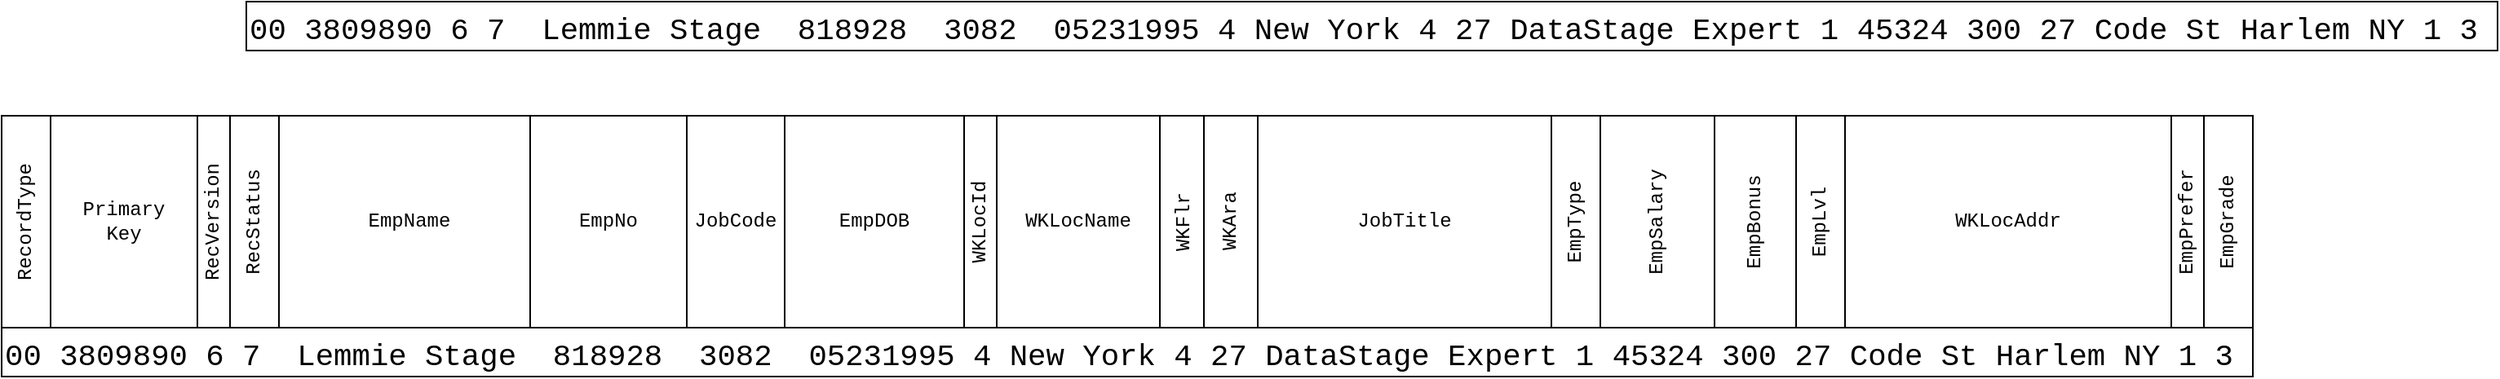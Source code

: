 <mxfile version="17.4.2" type="device" pages="4"><diagram id="-O4TeCqQ66_c-O0X9wbg" name="data-schemas-to-glossary"><mxGraphModel dx="1106" dy="680" grid="1" gridSize="10" guides="1" tooltips="1" connect="1" arrows="1" fold="1" page="1" pageScale="1" pageWidth="827" pageHeight="1169" math="0" shadow="0"><root><mxCell id="0"/><mxCell id="1" parent="0"/><mxCell id="DyEoMMCOZPOY6GOMLFlt-1" value="&lt;p style=&quot;line-height: normal ; margin-top: 0pt ; margin-bottom: 0pt ; margin-right: 0in ; text-align: left ; direction: ltr ; unicode-bidi: embed ; vertical-align: baseline&quot;&gt;&lt;span style=&quot;font-size: 14pt ; font-variant: normal ; text-transform: none ; font-weight: normal ; font-style: normal&quot;&gt;00 3809890 6 7&lt;span&gt;&amp;nbsp; &lt;/span&gt;&lt;/span&gt;&lt;span style=&quot;font-size: 14pt ; font-variant: normal ; text-transform: none ; font-weight: normal ; font-style: normal&quot;&gt;Lemmie&amp;nbsp;&lt;/span&gt;&lt;span style=&quot;font-size: 14pt ; font-variant: normal ; text-transform: none ; font-weight: normal ; font-style: normal&quot;&gt;Stage&lt;span&gt;&amp;nbsp; &lt;/span&gt;818928&lt;span&gt;&amp;nbsp; &lt;/span&gt;3082&lt;span&gt;&amp;nbsp; 05231995 &lt;/span&gt;4 New York 4 27 DataStage Expert 1 45324&lt;span&gt;&amp;nbsp;&lt;/span&gt;300 27 Code St Harlem NY 1 3&lt;/span&gt;&lt;/p&gt;" style="text;whiteSpace=wrap;html=1;fontFamily=Courier New;fillColor=default;strokeColor=default;" vertex="1" parent="1"><mxGeometry x="240" y="200" width="1380" height="30" as="geometry"/></mxCell><mxCell id="DyEoMMCOZPOY6GOMLFlt-3" value="&lt;p style=&quot;line-height: normal ; margin-top: 0pt ; margin-bottom: 0pt ; margin-right: 0in ; text-align: left ; direction: ltr ; unicode-bidi: embed ; vertical-align: baseline&quot;&gt;&lt;span style=&quot;font-size: 14pt ; font-variant: normal ; text-transform: none ; font-weight: normal ; font-style: normal&quot;&gt;00 3809890 6 7&lt;span&gt;&amp;nbsp; &lt;/span&gt;&lt;/span&gt;&lt;span style=&quot;font-size: 14pt ; font-variant: normal ; text-transform: none ; font-weight: normal ; font-style: normal&quot;&gt;Lemmie&amp;nbsp;&lt;/span&gt;&lt;span style=&quot;font-size: 14pt ; font-variant: normal ; text-transform: none ; font-weight: normal ; font-style: normal&quot;&gt;Stage&lt;span&gt;&amp;nbsp; &lt;/span&gt;818928&lt;span&gt;&amp;nbsp; &lt;/span&gt;3082&lt;span&gt;&amp;nbsp; 05231995 &lt;/span&gt;4 New York 4 27 DataStage Expert 1 45324&lt;span&gt;&amp;nbsp;&lt;/span&gt;300 27 Code St Harlem NY 1 3&lt;/span&gt;&lt;/p&gt;" style="text;whiteSpace=wrap;html=1;fontFamily=Courier New;fillColor=default;strokeColor=default;" vertex="1" parent="1"><mxGeometry x="90" y="400" width="1380" height="30" as="geometry"/></mxCell><mxCell id="DyEoMMCOZPOY6GOMLFlt-5" value="RecordType" style="rounded=0;whiteSpace=wrap;html=1;fontFamily=Courier New;fontColor=#000000;strokeColor=default;fillColor=default;direction=south;horizontal=0;" vertex="1" parent="1"><mxGeometry x="90" y="270" width="30" height="130" as="geometry"/></mxCell><mxCell id="DyEoMMCOZPOY6GOMLFlt-7" value="Primary&lt;br&gt;Key" style="rounded=0;whiteSpace=wrap;html=1;fontFamily=Courier New;fontColor=#000000;strokeColor=default;fillColor=default;" vertex="1" parent="1"><mxGeometry x="120" y="270" width="90" height="130" as="geometry"/></mxCell><mxCell id="DyEoMMCOZPOY6GOMLFlt-9" value="RecVersion" style="rounded=0;whiteSpace=wrap;html=1;fontFamily=Courier New;fontColor=#000000;strokeColor=default;fillColor=default;direction=south;horizontal=0;" vertex="1" parent="1"><mxGeometry x="210" y="270" width="20" height="130" as="geometry"/></mxCell><mxCell id="DyEoMMCOZPOY6GOMLFlt-10" value="RecStatus" style="rounded=0;whiteSpace=wrap;html=1;fontFamily=Courier New;fontColor=#000000;strokeColor=default;fillColor=default;direction=south;horizontal=0;" vertex="1" parent="1"><mxGeometry x="230" y="270" width="30" height="130" as="geometry"/></mxCell><mxCell id="DyEoMMCOZPOY6GOMLFlt-11" value="EmpName" style="rounded=0;whiteSpace=wrap;html=1;fontFamily=Courier New;fontColor=#000000;strokeColor=default;fillColor=default;" vertex="1" parent="1"><mxGeometry x="260" y="270" width="160" height="130" as="geometry"/></mxCell><mxCell id="DyEoMMCOZPOY6GOMLFlt-12" value="EmpNo" style="rounded=0;whiteSpace=wrap;html=1;fontFamily=Courier New;fontColor=#000000;strokeColor=default;fillColor=default;" vertex="1" parent="1"><mxGeometry x="414" y="270" width="96" height="130" as="geometry"/></mxCell><mxCell id="DyEoMMCOZPOY6GOMLFlt-13" value="JobCode" style="rounded=0;whiteSpace=wrap;html=1;fontFamily=Courier New;fontColor=#000000;strokeColor=default;fillColor=default;" vertex="1" parent="1"><mxGeometry x="510" y="270" width="60" height="130" as="geometry"/></mxCell><mxCell id="DyEoMMCOZPOY6GOMLFlt-14" value="EmpDOB" style="rounded=0;whiteSpace=wrap;html=1;fontFamily=Courier New;fontColor=#000000;strokeColor=default;fillColor=default;" vertex="1" parent="1"><mxGeometry x="570" y="270" width="110" height="130" as="geometry"/></mxCell><mxCell id="Qof-aFi_XnAXdPgxKWWF-1" value="WKLocId" style="rounded=0;whiteSpace=wrap;html=1;fontFamily=Courier New;fontColor=#000000;strokeColor=default;fillColor=default;direction=south;horizontal=0;" vertex="1" parent="1"><mxGeometry x="680" y="270" width="20" height="130" as="geometry"/></mxCell><mxCell id="Qof-aFi_XnAXdPgxKWWF-2" value="WKLocName" style="rounded=0;whiteSpace=wrap;html=1;fontFamily=Courier New;fontColor=#000000;strokeColor=default;fillColor=default;" vertex="1" parent="1"><mxGeometry x="700" y="270" width="100" height="130" as="geometry"/></mxCell><mxCell id="Qof-aFi_XnAXdPgxKWWF-4" value="WKFlr" style="rounded=0;whiteSpace=wrap;html=1;fontFamily=Courier New;fontColor=#000000;strokeColor=default;fillColor=default;direction=south;horizontal=0;" vertex="1" parent="1"><mxGeometry x="800" y="270" width="30" height="130" as="geometry"/></mxCell><mxCell id="Qof-aFi_XnAXdPgxKWWF-5" value="WKAra" style="rounded=0;whiteSpace=wrap;html=1;fontFamily=Courier New;fontColor=#000000;strokeColor=default;fillColor=default;direction=south;horizontal=0;" vertex="1" parent="1"><mxGeometry x="827" y="270" width="33" height="130" as="geometry"/></mxCell><mxCell id="Qof-aFi_XnAXdPgxKWWF-6" value="JobTitle" style="rounded=0;whiteSpace=wrap;html=1;fontFamily=Courier New;fontColor=#000000;strokeColor=default;fillColor=default;" vertex="1" parent="1"><mxGeometry x="860" y="270" width="180" height="130" as="geometry"/></mxCell><mxCell id="Qof-aFi_XnAXdPgxKWWF-7" value="EmpType" style="rounded=0;whiteSpace=wrap;html=1;fontFamily=Courier New;fontColor=#000000;strokeColor=default;fillColor=default;direction=south;horizontal=0;" vertex="1" parent="1"><mxGeometry x="1040" y="270" width="30" height="130" as="geometry"/></mxCell><mxCell id="Qof-aFi_XnAXdPgxKWWF-9" value="EmpSalary" style="rounded=0;whiteSpace=wrap;html=1;fontFamily=Courier New;fontColor=#000000;strokeColor=default;fillColor=default;direction=south;horizontal=0;" vertex="1" parent="1"><mxGeometry x="1070" y="270" width="70" height="130" as="geometry"/></mxCell><mxCell id="Qof-aFi_XnAXdPgxKWWF-10" value="EmpBonus" style="rounded=0;whiteSpace=wrap;html=1;fontFamily=Courier New;fontColor=#000000;strokeColor=default;fillColor=default;direction=south;horizontal=0;" vertex="1" parent="1"><mxGeometry x="1140" y="270" width="50" height="130" as="geometry"/></mxCell><mxCell id="Qof-aFi_XnAXdPgxKWWF-11" value="EmpLvl" style="rounded=0;whiteSpace=wrap;html=1;fontFamily=Courier New;fontColor=#000000;strokeColor=default;fillColor=default;direction=south;horizontal=0;" vertex="1" parent="1"><mxGeometry x="1190" y="270" width="30" height="130" as="geometry"/></mxCell><mxCell id="Qof-aFi_XnAXdPgxKWWF-12" value="WKLocAddr" style="rounded=0;whiteSpace=wrap;html=1;fontFamily=Courier New;fontColor=#000000;strokeColor=default;fillColor=default;" vertex="1" parent="1"><mxGeometry x="1220" y="270" width="200" height="130" as="geometry"/></mxCell><mxCell id="Qof-aFi_XnAXdPgxKWWF-13" value="EmpPrefer" style="rounded=0;whiteSpace=wrap;html=1;fontFamily=Courier New;fontColor=#000000;strokeColor=default;fillColor=default;direction=south;horizontal=0;" vertex="1" parent="1"><mxGeometry x="1420" y="270" width="20" height="130" as="geometry"/></mxCell><mxCell id="Qof-aFi_XnAXdPgxKWWF-14" value="EmpGrade" style="rounded=0;whiteSpace=wrap;html=1;fontFamily=Courier New;fontColor=#000000;strokeColor=default;fillColor=default;direction=south;horizontal=0;" vertex="1" parent="1"><mxGeometry x="1440" y="270" width="30" height="130" as="geometry"/></mxCell></root></mxGraphModel></diagram><diagram id="cyNkBdPsH_s8okh7-OEE" name="date-data-class"><mxGraphModel dx="1106" dy="680" grid="1" gridSize="10" guides="1" tooltips="1" connect="1" arrows="1" fold="1" page="1" pageScale="1" pageWidth="827" pageHeight="1169" math="0" shadow="0"><root><mxCell id="0"/><mxCell id="1" parent="0"/><mxCell id="Jb3A-Ma3VVL5_GuxZRlY-24" value="" style="endArrow=none;dashed=1;html=1;dashPattern=1 3;strokeWidth=2;rounded=0;entryX=1;entryY=0;entryDx=0;entryDy=0;" edge="1" parent="1" target="Jb3A-Ma3VVL5_GuxZRlY-18"><mxGeometry width="50" height="50" relative="1" as="geometry"><mxPoint x="520" y="760" as="sourcePoint"/><mxPoint x="410" y="500" as="targetPoint"/></mxGeometry></mxCell><mxCell id="Jb3A-Ma3VVL5_GuxZRlY-22" value="" style="endArrow=none;dashed=1;html=1;dashPattern=1 3;strokeWidth=2;rounded=0;" edge="1" parent="1"><mxGeometry width="50" height="50" relative="1" as="geometry"><mxPoint x="280" y="630" as="sourcePoint"/><mxPoint x="600" y="630" as="targetPoint"/></mxGeometry></mxCell><mxCell id="Jb3A-Ma3VVL5_GuxZRlY-21" value="" style="endArrow=none;dashed=1;html=1;dashPattern=1 3;strokeWidth=2;rounded=0;" edge="1" parent="1"><mxGeometry width="50" height="50" relative="1" as="geometry"><mxPoint x="280" y="601" as="sourcePoint"/><mxPoint x="600" y="601" as="targetPoint"/></mxGeometry></mxCell><mxCell id="i6JCQ3UQNTXW6vaVQ1pp-1" value="Date Data Class" style="rounded=0;whiteSpace=wrap;html=1;fillColor=#dae8fc;strokeColor=#6c8ebf;" vertex="1" parent="1"><mxGeometry x="120" y="210" width="120" height="60" as="geometry"/></mxCell><mxCell id="i6JCQ3UQNTXW6vaVQ1pp-2" style="edgeStyle=orthogonalEdgeStyle;rounded=0;orthogonalLoop=1;jettySize=auto;html=1;entryX=0.25;entryY=1;entryDx=0;entryDy=0;dashed=1;endArrow=block;endFill=0;fillColor=#dae8fc;strokeColor=#6c8ebf;" edge="1" parent="1" target="i6JCQ3UQNTXW6vaVQ1pp-1"><mxGeometry relative="1" as="geometry"><mxPoint x="150" y="460" as="sourcePoint"/></mxGeometry></mxCell><mxCell id="i6JCQ3UQNTXW6vaVQ1pp-3" style="edgeStyle=orthogonalEdgeStyle;rounded=0;orthogonalLoop=1;jettySize=auto;html=1;exitX=0;exitY=0.5;exitDx=0;exitDy=0;entryX=0.25;entryY=1;entryDx=0;entryDy=0;endArrow=block;endFill=0;fillColor=#dae8fc;strokeColor=#6c8ebf;" edge="1" parent="1" source="i6JCQ3UQNTXW6vaVQ1pp-4" target="i6JCQ3UQNTXW6vaVQ1pp-1"><mxGeometry relative="1" as="geometry"/></mxCell><mxCell id="i6JCQ3UQNTXW6vaVQ1pp-4" value="Date of Birth&lt;br&gt;Data Class" style="rounded=0;whiteSpace=wrap;html=1;fillColor=#dae8fc;strokeColor=#6c8ebf;" vertex="1" parent="1"><mxGeometry x="200" y="300" width="120" height="60" as="geometry"/></mxCell><mxCell id="i6JCQ3UQNTXW6vaVQ1pp-5" style="edgeStyle=orthogonalEdgeStyle;rounded=0;orthogonalLoop=1;jettySize=auto;html=1;exitX=0;exitY=0.5;exitDx=0;exitDy=0;entryX=0.25;entryY=1;entryDx=0;entryDy=0;endArrow=block;endFill=0;fillColor=#dae8fc;strokeColor=#6c8ebf;" edge="1" parent="1" source="i6JCQ3UQNTXW6vaVQ1pp-6" target="i6JCQ3UQNTXW6vaVQ1pp-4"><mxGeometry relative="1" as="geometry"/></mxCell><mxCell id="i6JCQ3UQNTXW6vaVQ1pp-6" value="Child&lt;br&gt;Date of Birth&lt;br&gt;Data Class" style="rounded=0;whiteSpace=wrap;html=1;fillColor=#dae8fc;strokeColor=#6c8ebf;" vertex="1" parent="1"><mxGeometry x="270" y="390" width="120" height="60" as="geometry"/></mxCell><mxCell id="i6JCQ3UQNTXW6vaVQ1pp-7" style="edgeStyle=orthogonalEdgeStyle;rounded=0;orthogonalLoop=1;jettySize=auto;html=1;exitX=0;exitY=0.5;exitDx=0;exitDy=0;entryX=0.25;entryY=1;entryDx=0;entryDy=0;endArrow=block;endFill=0;fillColor=#dae8fc;strokeColor=#6c8ebf;" edge="1" parent="1" source="i6JCQ3UQNTXW6vaVQ1pp-8" target="i6JCQ3UQNTXW6vaVQ1pp-4"><mxGeometry relative="1" as="geometry"><mxPoint x="230" y="440" as="targetPoint"/></mxGeometry></mxCell><mxCell id="i6JCQ3UQNTXW6vaVQ1pp-8" value="Adult&lt;br&gt;Date of Birth&lt;br&gt;Data Class" style="rounded=0;whiteSpace=wrap;html=1;fillColor=#dae8fc;strokeColor=#6c8ebf;" vertex="1" parent="1"><mxGeometry x="270" y="470" width="120" height="60" as="geometry"/></mxCell><mxCell id="Jb3A-Ma3VVL5_GuxZRlY-6" style="edgeStyle=orthogonalEdgeStyle;rounded=0;orthogonalLoop=1;jettySize=auto;html=1;exitX=1;exitY=0.5;exitDx=0;exitDy=0;entryX=0;entryY=0.5;entryDx=0;entryDy=0;endArrow=classic;endFill=1;" edge="1" parent="1" source="Jb3A-Ma3VVL5_GuxZRlY-1" target="Jb3A-Ma3VVL5_GuxZRlY-2"><mxGeometry relative="1" as="geometry"/></mxCell><mxCell id="Jb3A-Ma3VVL5_GuxZRlY-1" value="EmpDOB" style="rounded=0;whiteSpace=wrap;html=1;fontStyle=0;fillColor=#e1d5e7;strokeColor=#9673a6;" vertex="1" parent="1"><mxGeometry x="500" y="330" width="120" height="60" as="geometry"/></mxCell><mxCell id="Jb3A-Ma3VVL5_GuxZRlY-11" style="edgeStyle=orthogonalEdgeStyle;rounded=0;orthogonalLoop=1;jettySize=auto;html=1;exitX=0.5;exitY=1;exitDx=0;exitDy=0;entryX=1;entryY=0.5;entryDx=0;entryDy=0;endArrow=classic;endFill=1;" edge="1" parent="1" source="Jb3A-Ma3VVL5_GuxZRlY-2" target="i6JCQ3UQNTXW6vaVQ1pp-8"><mxGeometry relative="1" as="geometry"/></mxCell><mxCell id="Jb3A-Ma3VVL5_GuxZRlY-2" value="Employee&lt;br&gt;DateOfBirth" style="rounded=0;whiteSpace=wrap;html=1;fontStyle=0;fillColor=#b0e3e6;strokeColor=#0e8088;" vertex="1" parent="1"><mxGeometry x="720" y="330" width="120" height="60" as="geometry"/></mxCell><mxCell id="Jb3A-Ma3VVL5_GuxZRlY-5" style="edgeStyle=orthogonalEdgeStyle;rounded=0;orthogonalLoop=1;jettySize=auto;html=1;exitX=0.25;exitY=1;exitDx=0;exitDy=0;entryX=0;entryY=0.5;entryDx=0;entryDy=0;endArrow=classic;endFill=1;" edge="1" parent="1" source="Jb3A-Ma3VVL5_GuxZRlY-3" target="Jb3A-Ma3VVL5_GuxZRlY-1"><mxGeometry relative="1" as="geometry"/></mxCell><mxCell id="Jb3A-Ma3VVL5_GuxZRlY-16" style="edgeStyle=orthogonalEdgeStyle;rounded=0;orthogonalLoop=1;jettySize=auto;html=1;exitX=0.25;exitY=1;exitDx=0;exitDy=0;endArrow=classic;endFill=1;dashed=1;" edge="1" parent="1" source="Jb3A-Ma3VVL5_GuxZRlY-3"><mxGeometry relative="1" as="geometry"><mxPoint x="480" y="420" as="targetPoint"/></mxGeometry></mxCell><mxCell id="Jb3A-Ma3VVL5_GuxZRlY-3" value="Employee&lt;br&gt;Schema" style="rounded=0;whiteSpace=wrap;html=1;fontStyle=0;fillColor=#e1d5e7;strokeColor=#9673a6;" vertex="1" parent="1"><mxGeometry x="450" y="230" width="120" height="60" as="geometry"/></mxCell><mxCell id="Jb3A-Ma3VVL5_GuxZRlY-14" style="edgeStyle=orthogonalEdgeStyle;rounded=0;orthogonalLoop=1;jettySize=auto;html=1;endArrow=classic;endFill=1;" edge="1" parent="1" source="Jb3A-Ma3VVL5_GuxZRlY-4" target="Jb3A-Ma3VVL5_GuxZRlY-3"><mxGeometry relative="1" as="geometry"/></mxCell><mxCell id="Jb3A-Ma3VVL5_GuxZRlY-4" value="Employee&lt;br&gt;MasterFile&lt;br&gt;Asset" style="rounded=0;whiteSpace=wrap;html=1;fontStyle=0;fillColor=#fff2cc;strokeColor=#d6b656;" vertex="1" parent="1"><mxGeometry x="450" y="110" width="120" height="60" as="geometry"/></mxCell><mxCell id="Jb3A-Ma3VVL5_GuxZRlY-12" value="GlossaryTerm" style="text;html=1;align=center;verticalAlign=middle;resizable=0;points=[];autosize=1;strokeColor=none;fillColor=none;" vertex="1" parent="1"><mxGeometry x="785" y="400" width="90" height="20" as="geometry"/></mxCell><mxCell id="Jb3A-Ma3VVL5_GuxZRlY-13" value="Semantic&lt;br&gt;Assignment" style="text;html=1;align=center;verticalAlign=middle;resizable=0;points=[];autosize=1;strokeColor=none;fillColor=none;" vertex="1" parent="1"><mxGeometry x="630" y="330" width="80" height="30" as="geometry"/></mxCell><mxCell id="Jb3A-Ma3VVL5_GuxZRlY-15" value="Asset Schema Type" style="text;html=1;align=center;verticalAlign=middle;resizable=0;points=[];autosize=1;strokeColor=none;fillColor=none;" vertex="1" parent="1"><mxGeometry x="520" y="190" width="120" height="20" as="geometry"/></mxCell><mxCell id="Jb3A-Ma3VVL5_GuxZRlY-17" value="Data Class Assignment" style="text;html=1;align=center;verticalAlign=middle;resizable=0;points=[];autosize=1;strokeColor=none;fillColor=none;" vertex="1" parent="1"><mxGeometry x="505" y="480" width="140" height="20" as="geometry"/></mxCell><mxCell id="Jb3A-Ma3VVL5_GuxZRlY-18" value="EmployeeDOB" style="rounded=0;whiteSpace=wrap;html=1;fontStyle=1;fillColor=#eeeeee;strokeColor=#36393d;" vertex="1" parent="1"><mxGeometry x="330" y="600" width="190" height="30" as="geometry"/></mxCell><mxCell id="Jb3A-Ma3VVL5_GuxZRlY-20" value="14th January 1970" style="rounded=0;whiteSpace=wrap;html=1;" vertex="1" parent="1"><mxGeometry x="330" y="630" width="190" height="30" as="geometry"/></mxCell><mxCell id="Jb3A-Ma3VVL5_GuxZRlY-23" value="" style="endArrow=none;dashed=1;html=1;dashPattern=1 3;strokeWidth=2;rounded=0;entryX=0;entryY=0;entryDx=0;entryDy=0;" edge="1" parent="1" target="Jb3A-Ma3VVL5_GuxZRlY-18"><mxGeometry width="50" height="50" relative="1" as="geometry"><mxPoint x="330" y="880" as="sourcePoint"/><mxPoint x="410" y="500" as="targetPoint"/></mxGeometry></mxCell><mxCell id="Jb3A-Ma3VVL5_GuxZRlY-25" value="18th April 1986" style="rounded=0;whiteSpace=wrap;html=1;" vertex="1" parent="1"><mxGeometry x="330" y="660" width="190" height="30" as="geometry"/></mxCell><mxCell id="Jb3A-Ma3VVL5_GuxZRlY-26" value="1st June 2001" style="rounded=0;whiteSpace=wrap;html=1;" vertex="1" parent="1"><mxGeometry x="330" y="690" width="190" height="30" as="geometry"/></mxCell><mxCell id="Jb3A-Ma3VVL5_GuxZRlY-27" value="27th February 1990" style="rounded=0;whiteSpace=wrap;html=1;" vertex="1" parent="1"><mxGeometry x="330" y="810" width="190" height="30" as="geometry"/></mxCell><mxCell id="Jb3A-Ma3VVL5_GuxZRlY-28" value="19th May 2021" style="rounded=0;whiteSpace=wrap;html=1;" vertex="1" parent="1"><mxGeometry x="330" y="720" width="190" height="30" as="geometry"/></mxCell><mxCell id="Jb3A-Ma3VVL5_GuxZRlY-29" value="11th October 2001" style="rounded=0;whiteSpace=wrap;html=1;" vertex="1" parent="1"><mxGeometry x="330" y="780" width="190" height="30" as="geometry"/></mxCell><mxCell id="Jb3A-Ma3VVL5_GuxZRlY-30" value="4th December 1998" style="rounded=0;whiteSpace=wrap;html=1;" vertex="1" parent="1"><mxGeometry x="330" y="750" width="190" height="30" as="geometry"/></mxCell><mxCell id="Jb3A-Ma3VVL5_GuxZRlY-31" value="" style="endArrow=none;dashed=1;html=1;dashPattern=1 3;strokeWidth=2;rounded=0;entryX=0;entryY=0;entryDx=0;entryDy=0;" edge="1" parent="1"><mxGeometry width="50" height="50" relative="1" as="geometry"><mxPoint x="520" y="875" as="sourcePoint"/><mxPoint x="520" y="595" as="targetPoint"/></mxGeometry></mxCell><mxCell id="HE5ELNE4F1txx15rh1fX-1" value="" style="shape=flexArrow;endArrow=classic;html=1;rounded=0;fillColor=#bac8d3;strokeColor=#23445d;" edge="1" parent="1"><mxGeometry width="50" height="50" relative="1" as="geometry"><mxPoint x="630" y="736" as="sourcePoint"/><mxPoint x="530" y="736" as="targetPoint"/></mxGeometry></mxCell><mxCell id="HE5ELNE4F1txx15rh1fX-2" value="" style="shape=curlyBracket;whiteSpace=wrap;html=1;rounded=1;" vertex="1" parent="1"><mxGeometry x="290" y="634" width="20" height="206" as="geometry"/></mxCell><mxCell id="HE5ELNE4F1txx15rh1fX-3" value="All valid date&lt;br&gt;of births" style="text;html=1;align=center;verticalAlign=middle;resizable=0;points=[];autosize=1;strokeColor=none;fillColor=none;" vertex="1" parent="1"><mxGeometry x="205" y="725" width="80" height="30" as="geometry"/></mxCell><mxCell id="HE5ELNE4F1txx15rh1fX-4" value="Invalid date of birth&lt;br&gt;for an employee" style="text;html=1;align=center;verticalAlign=middle;resizable=0;points=[];autosize=1;strokeColor=none;fillColor=none;" vertex="1" parent="1"><mxGeometry x="630" y="720" width="120" height="30" as="geometry"/></mxCell><mxCell id="Og_X5q7pYCnFVF4NQN3v-1" value="&lt;font face=&quot;Helvetica&quot;&gt;Schema Attribute&lt;/font&gt;" style="text;html=1;align=center;verticalAlign=middle;resizable=0;points=[];autosize=1;strokeColor=none;fillColor=none;fontFamily=Courier New;fontColor=#000000;" vertex="1" parent="1"><mxGeometry x="505" y="400" width="110" height="20" as="geometry"/></mxCell><mxCell id="Og_X5q7pYCnFVF4NQN3v-2" value="SchemaType" style="text;html=1;align=center;verticalAlign=middle;resizable=0;points=[];autosize=1;strokeColor=none;fillColor=none;fontFamily=Helvetica;fontColor=#000000;" vertex="1" parent="1"><mxGeometry x="570" y="230" width="90" height="20" as="geometry"/></mxCell><mxCell id="Og_X5q7pYCnFVF4NQN3v-3" value="SchemaType" style="rounded=1;whiteSpace=wrap;html=1;fontFamily=Helvetica;strokeColor=#9673a6;fillColor=#e1d5e7;" vertex="1" parent="1"><mxGeometry x="560" y="320" width="80" height="20" as="geometry"/></mxCell><mxCell id="Og_X5q7pYCnFVF4NQN3v-4" value="Confidential" style="rounded=1;whiteSpace=wrap;html=1;fontFamily=Helvetica;strokeColor=#82b366;fillColor=#d5e8d4;" vertex="1" parent="1"><mxGeometry x="800" y="320" width="80" height="20" as="geometry"/></mxCell></root></mxGraphModel></diagram><diagram id="IeC8AhEYW7FnY9GxOl6h" name="address-data-class"><mxGraphModel dx="1106" dy="680" grid="1" gridSize="10" guides="1" tooltips="1" connect="1" arrows="1" fold="1" page="1" pageScale="1" pageWidth="827" pageHeight="1169" math="0" shadow="0"><root><mxCell id="0"/><mxCell id="1" parent="0"/><mxCell id="6UgXyQhDWM6YqPEcxHsl-1" value="Address Data Class" style="rounded=0;whiteSpace=wrap;html=1;fillColor=#dae8fc;strokeColor=#6c8ebf;" vertex="1" parent="1"><mxGeometry x="120" y="150" width="120" height="60" as="geometry"/></mxCell><mxCell id="6UgXyQhDWM6YqPEcxHsl-2" value="US State&lt;br&gt;Data Class" style="rounded=0;whiteSpace=wrap;html=1;fillColor=#dae8fc;strokeColor=#6c8ebf;" vertex="1" parent="1"><mxGeometry x="190" y="823" width="120" height="60" as="geometry"/></mxCell><mxCell id="6UgXyQhDWM6YqPEcxHsl-4" value="US ZipCode&lt;br&gt;Data Class" style="rounded=0;whiteSpace=wrap;html=1;fillColor=#dae8fc;strokeColor=#6c8ebf;" vertex="1" parent="1"><mxGeometry x="190" y="890" width="120" height="60" as="geometry"/></mxCell><mxCell id="6UgXyQhDWM6YqPEcxHsl-11" style="edgeStyle=orthogonalEdgeStyle;rounded=0;orthogonalLoop=1;jettySize=auto;html=1;entryX=0.25;entryY=1;entryDx=0;entryDy=0;dashed=1;endArrow=block;endFill=0;fillColor=#dae8fc;strokeColor=#6c8ebf;" edge="1" parent="1" target="6UgXyQhDWM6YqPEcxHsl-1"><mxGeometry relative="1" as="geometry"><mxPoint x="150" y="400" as="sourcePoint"/></mxGeometry></mxCell><mxCell id="6UgXyQhDWM6YqPEcxHsl-65" style="edgeStyle=orthogonalEdgeStyle;rounded=0;orthogonalLoop=1;jettySize=auto;html=1;entryX=0;entryY=0.5;entryDx=0;entryDy=0;endArrow=classic;endFill=1;" edge="1" parent="1" source="6UgXyQhDWM6YqPEcxHsl-5" target="6UgXyQhDWM6YqPEcxHsl-68"><mxGeometry relative="1" as="geometry"><Array as="points"><mxPoint x="250" y="1139"/></Array></mxGeometry></mxCell><mxCell id="6UgXyQhDWM6YqPEcxHsl-5" value="Country&lt;br&gt;Data Class" style="rounded=0;whiteSpace=wrap;html=1;fillColor=#dae8fc;strokeColor=#6c8ebf;" vertex="1" parent="1"><mxGeometry x="190" y="957" width="120" height="60" as="geometry"/></mxCell><mxCell id="6UgXyQhDWM6YqPEcxHsl-7" style="edgeStyle=orthogonalEdgeStyle;rounded=0;orthogonalLoop=1;jettySize=auto;html=1;exitX=0;exitY=0.5;exitDx=0;exitDy=0;entryX=0.25;entryY=1;entryDx=0;entryDy=0;endArrow=block;endFill=0;fillColor=#dae8fc;strokeColor=#6c8ebf;" edge="1" parent="1" source="6UgXyQhDWM6YqPEcxHsl-6" target="6UgXyQhDWM6YqPEcxHsl-1"><mxGeometry relative="1" as="geometry"/></mxCell><mxCell id="6UgXyQhDWM6YqPEcxHsl-6" value="US Address&lt;br&gt;Data Class" style="rounded=0;whiteSpace=wrap;html=1;fillColor=#dae8fc;strokeColor=#6c8ebf;" vertex="1" parent="1"><mxGeometry x="200" y="240" width="120" height="60" as="geometry"/></mxCell><mxCell id="6UgXyQhDWM6YqPEcxHsl-9" style="edgeStyle=orthogonalEdgeStyle;rounded=0;orthogonalLoop=1;jettySize=auto;html=1;exitX=0;exitY=0.5;exitDx=0;exitDy=0;entryX=0.25;entryY=1;entryDx=0;entryDy=0;endArrow=block;endFill=0;fillColor=#dae8fc;strokeColor=#6c8ebf;" edge="1" parent="1" source="6UgXyQhDWM6YqPEcxHsl-8" target="6UgXyQhDWM6YqPEcxHsl-1"><mxGeometry relative="1" as="geometry"/></mxCell><mxCell id="6UgXyQhDWM6YqPEcxHsl-8" value="UK Address&lt;br&gt;Data Class" style="rounded=0;whiteSpace=wrap;html=1;fillColor=#dae8fc;strokeColor=#6c8ebf;" vertex="1" parent="1"><mxGeometry x="200" y="310" width="120" height="60" as="geometry"/></mxCell><mxCell id="6UgXyQhDWM6YqPEcxHsl-14" value="Apartment&lt;br&gt;Data Class" style="rounded=0;whiteSpace=wrap;html=1;fillColor=#dae8fc;strokeColor=#6c8ebf;" vertex="1" parent="1"><mxGeometry x="190" y="555" width="120" height="60" as="geometry"/></mxCell><mxCell id="6UgXyQhDWM6YqPEcxHsl-15" value="Street Address&lt;br&gt;Data Class" style="rounded=0;whiteSpace=wrap;html=1;fillColor=#dae8fc;strokeColor=#6c8ebf;" vertex="1" parent="1"><mxGeometry x="190" y="622" width="120" height="60" as="geometry"/></mxCell><mxCell id="6UgXyQhDWM6YqPEcxHsl-16" value="US County&lt;br&gt;Data Class" style="rounded=0;whiteSpace=wrap;html=1;fillColor=#dae8fc;strokeColor=#6c8ebf;" vertex="1" parent="1"><mxGeometry x="190" y="756" width="120" height="60" as="geometry"/></mxCell><mxCell id="6UgXyQhDWM6YqPEcxHsl-17" value="Example of&lt;br&gt;specialization" style="text;html=1;align=center;verticalAlign=middle;resizable=0;points=[];autosize=1;strokeColor=none;fillColor=none;" vertex="1" parent="1"><mxGeometry x="640" y="210" width="90" height="30" as="geometry"/></mxCell><mxCell id="6UgXyQhDWM6YqPEcxHsl-19" style="edgeStyle=orthogonalEdgeStyle;rounded=0;orthogonalLoop=1;jettySize=auto;html=1;exitX=0.25;exitY=1;exitDx=0;exitDy=0;entryX=0;entryY=0.5;entryDx=0;entryDy=0;endArrow=classic;endFill=1;" edge="1" parent="1" source="6UgXyQhDWM6YqPEcxHsl-18" target="6UgXyQhDWM6YqPEcxHsl-14"><mxGeometry relative="1" as="geometry"/></mxCell><mxCell id="6UgXyQhDWM6YqPEcxHsl-21" style="edgeStyle=orthogonalEdgeStyle;rounded=0;orthogonalLoop=1;jettySize=auto;html=1;exitX=0.25;exitY=1;exitDx=0;exitDy=0;entryX=0;entryY=0.5;entryDx=0;entryDy=0;endArrow=classic;endFill=1;" edge="1" parent="1" source="6UgXyQhDWM6YqPEcxHsl-18" target="6UgXyQhDWM6YqPEcxHsl-15"><mxGeometry relative="1" as="geometry"/></mxCell><mxCell id="6UgXyQhDWM6YqPEcxHsl-23" style="edgeStyle=orthogonalEdgeStyle;rounded=0;orthogonalLoop=1;jettySize=auto;html=1;exitX=0.25;exitY=1;exitDx=0;exitDy=0;entryX=0;entryY=0.5;entryDx=0;entryDy=0;endArrow=classic;endFill=1;" edge="1" parent="1" source="6UgXyQhDWM6YqPEcxHsl-18" target="6UgXyQhDWM6YqPEcxHsl-16"><mxGeometry relative="1" as="geometry"/></mxCell><mxCell id="6UgXyQhDWM6YqPEcxHsl-25" style="edgeStyle=orthogonalEdgeStyle;rounded=0;orthogonalLoop=1;jettySize=auto;html=1;exitX=0.25;exitY=1;exitDx=0;exitDy=0;entryX=0;entryY=0.5;entryDx=0;entryDy=0;endArrow=classic;endFill=1;" edge="1" parent="1" source="6UgXyQhDWM6YqPEcxHsl-18" target="6UgXyQhDWM6YqPEcxHsl-2"><mxGeometry relative="1" as="geometry"/></mxCell><mxCell id="6UgXyQhDWM6YqPEcxHsl-27" style="edgeStyle=orthogonalEdgeStyle;rounded=0;orthogonalLoop=1;jettySize=auto;html=1;exitX=0.25;exitY=1;exitDx=0;exitDy=0;entryX=0;entryY=0.5;entryDx=0;entryDy=0;endArrow=classic;endFill=1;" edge="1" parent="1" source="6UgXyQhDWM6YqPEcxHsl-18" target="6UgXyQhDWM6YqPEcxHsl-5"><mxGeometry relative="1" as="geometry"/></mxCell><mxCell id="6UgXyQhDWM6YqPEcxHsl-29" style="edgeStyle=orthogonalEdgeStyle;rounded=0;orthogonalLoop=1;jettySize=auto;html=1;exitX=0.25;exitY=1;exitDx=0;exitDy=0;entryX=0;entryY=0.5;entryDx=0;entryDy=0;endArrow=classic;endFill=1;" edge="1" parent="1" source="6UgXyQhDWM6YqPEcxHsl-18" target="6UgXyQhDWM6YqPEcxHsl-4"><mxGeometry relative="1" as="geometry"/></mxCell><mxCell id="6UgXyQhDWM6YqPEcxHsl-52" style="edgeStyle=orthogonalEdgeStyle;rounded=0;orthogonalLoop=1;jettySize=auto;html=1;exitX=0.25;exitY=1;exitDx=0;exitDy=0;entryX=0;entryY=0.5;entryDx=0;entryDy=0;endArrow=classic;endFill=1;" edge="1" parent="1" source="6UgXyQhDWM6YqPEcxHsl-18" target="6UgXyQhDWM6YqPEcxHsl-51"><mxGeometry relative="1" as="geometry"/></mxCell><mxCell id="6UgXyQhDWM6YqPEcxHsl-18" value="US Address&lt;br&gt;Data Class" style="rounded=0;whiteSpace=wrap;html=1;fillColor=#dae8fc;strokeColor=#6c8ebf;" vertex="1" parent="1"><mxGeometry x="110" y="470" width="120" height="60" as="geometry"/></mxCell><mxCell id="6UgXyQhDWM6YqPEcxHsl-20" value="0" style="text;html=1;align=center;verticalAlign=middle;resizable=0;points=[];autosize=1;strokeColor=none;fillColor=none;" vertex="1" parent="1"><mxGeometry x="160" y="560" width="20" height="20" as="geometry"/></mxCell><mxCell id="6UgXyQhDWM6YqPEcxHsl-22" value="1" style="text;html=1;align=center;verticalAlign=middle;resizable=0;points=[];autosize=1;strokeColor=none;fillColor=none;" vertex="1" parent="1"><mxGeometry x="160" y="630" width="20" height="20" as="geometry"/></mxCell><mxCell id="6UgXyQhDWM6YqPEcxHsl-24" value="2" style="text;html=1;align=center;verticalAlign=middle;resizable=0;points=[];autosize=1;strokeColor=none;fillColor=none;" vertex="1" parent="1"><mxGeometry x="162" y="692" width="20" height="20" as="geometry"/></mxCell><mxCell id="6UgXyQhDWM6YqPEcxHsl-26" value="3" style="text;html=1;align=center;verticalAlign=middle;resizable=0;points=[];autosize=1;strokeColor=none;fillColor=none;" vertex="1" parent="1"><mxGeometry x="162" y="763" width="20" height="20" as="geometry"/></mxCell><mxCell id="6UgXyQhDWM6YqPEcxHsl-28" value="4" style="text;html=1;align=center;verticalAlign=middle;resizable=0;points=[];autosize=1;strokeColor=none;fillColor=none;" vertex="1" parent="1"><mxGeometry x="162" y="830" width="20" height="20" as="geometry"/></mxCell><mxCell id="6UgXyQhDWM6YqPEcxHsl-30" value="5" style="text;html=1;align=center;verticalAlign=middle;resizable=0;points=[];autosize=1;strokeColor=none;fillColor=none;" vertex="1" parent="1"><mxGeometry x="162" y="897" width="20" height="20" as="geometry"/></mxCell><mxCell id="6UgXyQhDWM6YqPEcxHsl-32" value="UK Postcode&lt;br&gt;Data Class" style="rounded=0;whiteSpace=wrap;html=1;fillColor=#dae8fc;strokeColor=#6c8ebf;" vertex="1" parent="1"><mxGeometry x="450" y="823" width="120" height="60" as="geometry"/></mxCell><mxCell id="6UgXyQhDWM6YqPEcxHsl-64" value="" style="edgeStyle=orthogonalEdgeStyle;rounded=0;orthogonalLoop=1;jettySize=auto;html=1;endArrow=classic;endFill=1;entryX=0;entryY=0.5;entryDx=0;entryDy=0;" edge="1" parent="1" source="6UgXyQhDWM6YqPEcxHsl-33" target="6UgXyQhDWM6YqPEcxHsl-66"><mxGeometry relative="1" as="geometry"/></mxCell><mxCell id="6UgXyQhDWM6YqPEcxHsl-33" value="Country&lt;br&gt;Data Class" style="rounded=0;whiteSpace=wrap;html=1;fillColor=#dae8fc;strokeColor=#6c8ebf;" vertex="1" parent="1"><mxGeometry x="450" y="891" width="120" height="60" as="geometry"/></mxCell><mxCell id="6UgXyQhDWM6YqPEcxHsl-34" value="House/Flat&lt;br&gt;Data Class" style="rounded=0;whiteSpace=wrap;html=1;fillColor=#dae8fc;strokeColor=#6c8ebf;" vertex="1" parent="1"><mxGeometry x="450" y="555" width="120" height="60" as="geometry"/></mxCell><mxCell id="6UgXyQhDWM6YqPEcxHsl-35" value="Street Address&lt;br&gt;Data Class" style="rounded=0;whiteSpace=wrap;html=1;fillColor=#dae8fc;strokeColor=#6c8ebf;" vertex="1" parent="1"><mxGeometry x="450" y="622" width="120" height="60" as="geometry"/></mxCell><mxCell id="6UgXyQhDWM6YqPEcxHsl-59" value="" style="edgeStyle=orthogonalEdgeStyle;rounded=0;orthogonalLoop=1;jettySize=auto;html=1;endArrow=classic;endFill=1;" edge="1" parent="1" source="6UgXyQhDWM6YqPEcxHsl-36" target="6UgXyQhDWM6YqPEcxHsl-58"><mxGeometry relative="1" as="geometry"/></mxCell><mxCell id="6UgXyQhDWM6YqPEcxHsl-36" value="UK County&lt;br&gt;Data Class" style="rounded=0;whiteSpace=wrap;html=1;fillColor=#dae8fc;strokeColor=#6c8ebf;" vertex="1" parent="1"><mxGeometry x="450" y="756" width="120" height="60" as="geometry"/></mxCell><mxCell id="6UgXyQhDWM6YqPEcxHsl-37" style="edgeStyle=orthogonalEdgeStyle;rounded=0;orthogonalLoop=1;jettySize=auto;html=1;exitX=0.25;exitY=1;exitDx=0;exitDy=0;entryX=0;entryY=0.5;entryDx=0;entryDy=0;endArrow=classic;endFill=1;" edge="1" parent="1" source="6UgXyQhDWM6YqPEcxHsl-43" target="6UgXyQhDWM6YqPEcxHsl-34"><mxGeometry relative="1" as="geometry"/></mxCell><mxCell id="6UgXyQhDWM6YqPEcxHsl-38" style="edgeStyle=orthogonalEdgeStyle;rounded=0;orthogonalLoop=1;jettySize=auto;html=1;exitX=0.25;exitY=1;exitDx=0;exitDy=0;entryX=0;entryY=0.5;entryDx=0;entryDy=0;endArrow=classic;endFill=1;" edge="1" parent="1" source="6UgXyQhDWM6YqPEcxHsl-43" target="6UgXyQhDWM6YqPEcxHsl-35"><mxGeometry relative="1" as="geometry"/></mxCell><mxCell id="6UgXyQhDWM6YqPEcxHsl-39" style="edgeStyle=orthogonalEdgeStyle;rounded=0;orthogonalLoop=1;jettySize=auto;html=1;exitX=0.25;exitY=1;exitDx=0;exitDy=0;entryX=0;entryY=0.5;entryDx=0;entryDy=0;endArrow=classic;endFill=1;" edge="1" parent="1" source="6UgXyQhDWM6YqPEcxHsl-43" target="6UgXyQhDWM6YqPEcxHsl-36"><mxGeometry relative="1" as="geometry"/></mxCell><mxCell id="6UgXyQhDWM6YqPEcxHsl-41" style="edgeStyle=orthogonalEdgeStyle;rounded=0;orthogonalLoop=1;jettySize=auto;html=1;exitX=0.25;exitY=1;exitDx=0;exitDy=0;entryX=0;entryY=0.5;entryDx=0;entryDy=0;endArrow=classic;endFill=1;" edge="1" parent="1" source="6UgXyQhDWM6YqPEcxHsl-43" target="6UgXyQhDWM6YqPEcxHsl-33"><mxGeometry relative="1" as="geometry"/></mxCell><mxCell id="6UgXyQhDWM6YqPEcxHsl-42" style="edgeStyle=orthogonalEdgeStyle;rounded=0;orthogonalLoop=1;jettySize=auto;html=1;exitX=0.25;exitY=1;exitDx=0;exitDy=0;entryX=0;entryY=0.5;entryDx=0;entryDy=0;endArrow=classic;endFill=1;" edge="1" parent="1" source="6UgXyQhDWM6YqPEcxHsl-43" target="6UgXyQhDWM6YqPEcxHsl-32"><mxGeometry relative="1" as="geometry"/></mxCell><mxCell id="6UgXyQhDWM6YqPEcxHsl-57" style="edgeStyle=orthogonalEdgeStyle;rounded=0;orthogonalLoop=1;jettySize=auto;html=1;exitX=0.25;exitY=1;exitDx=0;exitDy=0;entryX=0;entryY=0.5;entryDx=0;entryDy=0;endArrow=classic;endFill=1;" edge="1" parent="1" source="6UgXyQhDWM6YqPEcxHsl-43" target="6UgXyQhDWM6YqPEcxHsl-50"><mxGeometry relative="1" as="geometry"/></mxCell><mxCell id="6UgXyQhDWM6YqPEcxHsl-43" value="UK Address&lt;br&gt;Data Class" style="rounded=0;whiteSpace=wrap;html=1;fillColor=#dae8fc;strokeColor=#6c8ebf;" vertex="1" parent="1"><mxGeometry x="370" y="470" width="120" height="60" as="geometry"/></mxCell><mxCell id="6UgXyQhDWM6YqPEcxHsl-44" value="0" style="text;html=1;align=center;verticalAlign=middle;resizable=0;points=[];autosize=1;strokeColor=none;fillColor=none;" vertex="1" parent="1"><mxGeometry x="420" y="560" width="20" height="20" as="geometry"/></mxCell><mxCell id="6UgXyQhDWM6YqPEcxHsl-45" value="1" style="text;html=1;align=center;verticalAlign=middle;resizable=0;points=[];autosize=1;strokeColor=none;fillColor=none;" vertex="1" parent="1"><mxGeometry x="420" y="630" width="20" height="20" as="geometry"/></mxCell><mxCell id="6UgXyQhDWM6YqPEcxHsl-46" value="2" style="text;html=1;align=center;verticalAlign=middle;resizable=0;points=[];autosize=1;strokeColor=none;fillColor=none;" vertex="1" parent="1"><mxGeometry x="422" y="692" width="20" height="20" as="geometry"/></mxCell><mxCell id="6UgXyQhDWM6YqPEcxHsl-47" value="3" style="text;html=1;align=center;verticalAlign=middle;resizable=0;points=[];autosize=1;strokeColor=none;fillColor=none;" vertex="1" parent="1"><mxGeometry x="422" y="756" width="20" height="20" as="geometry"/></mxCell><mxCell id="6UgXyQhDWM6YqPEcxHsl-48" value="4" style="text;html=1;align=center;verticalAlign=middle;resizable=0;points=[];autosize=1;strokeColor=none;fillColor=none;" vertex="1" parent="1"><mxGeometry x="422" y="823" width="20" height="20" as="geometry"/></mxCell><mxCell id="6UgXyQhDWM6YqPEcxHsl-49" value="5" style="text;html=1;align=center;verticalAlign=middle;resizable=0;points=[];autosize=1;strokeColor=none;fillColor=none;" vertex="1" parent="1"><mxGeometry x="422" y="890" width="20" height="20" as="geometry"/></mxCell><mxCell id="6UgXyQhDWM6YqPEcxHsl-56" value="" style="edgeStyle=orthogonalEdgeStyle;rounded=0;orthogonalLoop=1;jettySize=auto;html=1;endArrow=classic;endFill=1;" edge="1" parent="1" source="6UgXyQhDWM6YqPEcxHsl-50" target="6UgXyQhDWM6YqPEcxHsl-55"><mxGeometry relative="1" as="geometry"/></mxCell><mxCell id="6UgXyQhDWM6YqPEcxHsl-50" value="UK Town/City&lt;br&gt;Data Class" style="rounded=0;whiteSpace=wrap;html=1;fillColor=#dae8fc;strokeColor=#6c8ebf;" vertex="1" parent="1"><mxGeometry x="450" y="689" width="120" height="60" as="geometry"/></mxCell><mxCell id="6UgXyQhDWM6YqPEcxHsl-51" value="US Town/City&lt;br&gt;Data Class" style="rounded=0;whiteSpace=wrap;html=1;fillColor=#dae8fc;strokeColor=#6c8ebf;" vertex="1" parent="1"><mxGeometry x="190" y="689" width="120" height="60" as="geometry"/></mxCell><mxCell id="6UgXyQhDWM6YqPEcxHsl-53" value="6" style="text;html=1;align=center;verticalAlign=middle;resizable=0;points=[];autosize=1;strokeColor=none;fillColor=none;" vertex="1" parent="1"><mxGeometry x="163" y="960" width="20" height="20" as="geometry"/></mxCell><mxCell id="6UgXyQhDWM6YqPEcxHsl-55" value="UK Town/City&lt;br&gt;Valid Value Set" style="rounded=0;whiteSpace=wrap;html=1;fillColor=#ffe6cc;strokeColor=#d79b00;" vertex="1" parent="1"><mxGeometry x="650" y="689" width="120" height="60" as="geometry"/></mxCell><mxCell id="6UgXyQhDWM6YqPEcxHsl-58" value="UK County&lt;br&gt;Valid Value Set" style="rounded=0;whiteSpace=wrap;html=1;fillColor=#ffe6cc;strokeColor=#d79b00;" vertex="1" parent="1"><mxGeometry x="650" y="756" width="120" height="60" as="geometry"/></mxCell><mxCell id="6UgXyQhDWM6YqPEcxHsl-60" value="" style="edgeStyle=orthogonalEdgeStyle;rounded=0;orthogonalLoop=1;jettySize=auto;html=1;endArrow=classic;endFill=1;" edge="1" parent="1" target="6UgXyQhDWM6YqPEcxHsl-61"><mxGeometry relative="1" as="geometry"><mxPoint x="570" y="853" as="sourcePoint"/></mxGeometry></mxCell><mxCell id="6UgXyQhDWM6YqPEcxHsl-61" value="UK Postcode Validation Rule" style="rounded=0;whiteSpace=wrap;html=1;fillColor=#d5e8d4;strokeColor=#82b366;" vertex="1" parent="1"><mxGeometry x="650" y="823" width="120" height="60" as="geometry"/></mxCell><mxCell id="6UgXyQhDWM6YqPEcxHsl-67" value="" style="edgeStyle=orthogonalEdgeStyle;rounded=0;orthogonalLoop=1;jettySize=auto;html=1;endArrow=classic;endFill=1;entryX=1;entryY=0.5;entryDx=0;entryDy=0;fillColor=#ffe6cc;strokeColor=#d79b00;" edge="1" parent="1" source="6UgXyQhDWM6YqPEcxHsl-63" target="6UgXyQhDWM6YqPEcxHsl-66"><mxGeometry relative="1" as="geometry"/></mxCell><mxCell id="6UgXyQhDWM6YqPEcxHsl-69" value="" style="edgeStyle=orthogonalEdgeStyle;rounded=0;orthogonalLoop=1;jettySize=auto;html=1;endArrow=classic;endFill=1;fillColor=#ffe6cc;strokeColor=#d79b00;" edge="1" parent="1" source="6UgXyQhDWM6YqPEcxHsl-63" target="6UgXyQhDWM6YqPEcxHsl-68"><mxGeometry relative="1" as="geometry"><Array as="points"><mxPoint x="730" y="1139"/></Array></mxGeometry></mxCell><mxCell id="6UgXyQhDWM6YqPEcxHsl-63" value="Country&lt;br&gt;Valid Value Set" style="rounded=0;whiteSpace=wrap;html=1;fillColor=#ffe6cc;strokeColor=#d79b00;" vertex="1" parent="1"><mxGeometry x="670" y="940" width="120" height="60" as="geometry"/></mxCell><mxCell id="6UgXyQhDWM6YqPEcxHsl-66" value="United Kingdom&lt;br&gt;Valid Value" style="rounded=0;whiteSpace=wrap;html=1;fillColor=#ffe6cc;strokeColor=#d79b00;" vertex="1" parent="1"><mxGeometry x="570" y="1030" width="120" height="60" as="geometry"/></mxCell><mxCell id="6UgXyQhDWM6YqPEcxHsl-68" value="United States&lt;br&gt;Valid Value" style="rounded=0;whiteSpace=wrap;html=1;fillColor=#ffe6cc;strokeColor=#d79b00;" vertex="1" parent="1"><mxGeometry x="570" y="1109" width="120" height="60" as="geometry"/></mxCell><mxCell id="6UgXyQhDWM6YqPEcxHsl-70" value="Examples of&lt;br&gt;composition" style="text;html=1;align=center;verticalAlign=middle;resizable=0;points=[];autosize=1;strokeColor=none;fillColor=none;" vertex="1" parent="1"><mxGeometry x="645" y="420" width="80" height="30" as="geometry"/></mxCell></root></mxGraphModel></diagram><diagram id="3w8B15JpK3G5e2EJzea2" name="semantic-context"><mxGraphModel dx="1106" dy="680" grid="1" gridSize="10" guides="1" tooltips="1" connect="1" arrows="1" fold="1" page="1" pageScale="1" pageWidth="827" pageHeight="1169" math="0" shadow="0"><root><mxCell id="0"/><mxCell id="1" parent="0"/><mxCell id="BL1xwCw_jmXS4OAOeVBr-1" value="Address Data Class" style="rounded=0;whiteSpace=wrap;html=1;fillColor=#dae8fc;strokeColor=#6c8ebf;" vertex="1" parent="1"><mxGeometry x="480" y="240" width="120" height="60" as="geometry"/></mxCell><mxCell id="GpF2tgR6xnALTYMl8rGw-2" style="edgeStyle=orthogonalEdgeStyle;rounded=0;orthogonalLoop=1;jettySize=auto;html=1;endArrow=classic;endFill=1;" edge="1" parent="1" source="BL1xwCw_jmXS4OAOeVBr-2" target="BL1xwCw_jmXS4OAOeVBr-1"><mxGeometry relative="1" as="geometry"/></mxCell><mxCell id="BL1xwCw_jmXS4OAOeVBr-2" value="Ship To Address" style="rounded=0;whiteSpace=wrap;html=1;fillColor=#b0e3e6;strokeColor=#0e8088;" vertex="1" parent="1"><mxGeometry x="210" y="240" width="120" height="60" as="geometry"/></mxCell><mxCell id="GpF2tgR6xnALTYMl8rGw-5" style="edgeStyle=orthogonalEdgeStyle;rounded=0;orthogonalLoop=1;jettySize=auto;html=1;entryX=0;entryY=0.5;entryDx=0;entryDy=0;endArrow=classic;endFill=1;" edge="1" parent="1" source="tuWPYZlLIr89fmzwBp19-1" target="BL1xwCw_jmXS4OAOeVBr-1"><mxGeometry relative="1" as="geometry"/></mxCell><mxCell id="tuWPYZlLIr89fmzwBp19-1" value="Employee&lt;br&gt;Home Address" style="rounded=0;whiteSpace=wrap;html=1;fillColor=#b0e3e6;strokeColor=#0e8088;" vertex="1" parent="1"><mxGeometry x="210" y="380" width="120" height="60" as="geometry"/></mxCell><mxCell id="GpF2tgR6xnALTYMl8rGw-4" style="edgeStyle=orthogonalEdgeStyle;rounded=0;orthogonalLoop=1;jettySize=auto;html=1;entryX=0;entryY=0.5;entryDx=0;entryDy=0;endArrow=classic;endFill=1;" edge="1" parent="1" source="tuWPYZlLIr89fmzwBp19-2" target="BL1xwCw_jmXS4OAOeVBr-1"><mxGeometry relative="1" as="geometry"/></mxCell><mxCell id="tuWPYZlLIr89fmzwBp19-2" value="Bill To Address" style="rounded=0;whiteSpace=wrap;html=1;fillColor=#b0e3e6;strokeColor=#0e8088;" vertex="1" parent="1"><mxGeometry x="210" y="310" width="120" height="60" as="geometry"/></mxCell><mxCell id="aiGCHBGTkm2sGuKYWLb0-3" style="edgeStyle=orthogonalEdgeStyle;rounded=0;orthogonalLoop=1;jettySize=auto;html=1;entryX=0;entryY=0.5;entryDx=0;entryDy=0;endArrow=classic;endFill=1;" edge="1" parent="1" source="tuWPYZlLIr89fmzwBp19-3" target="aiGCHBGTkm2sGuKYWLb0-2"><mxGeometry relative="1" as="geometry"/></mxCell><mxCell id="tuWPYZlLIr89fmzwBp19-3" value="Work Location&lt;br&gt;Address" style="rounded=0;whiteSpace=wrap;html=1;fillColor=#b0e3e6;strokeColor=#0e8088;" vertex="1" parent="1"><mxGeometry x="210" y="450" width="120" height="60" as="geometry"/></mxCell><mxCell id="tuWPYZlLIr89fmzwBp19-4" value="Glossary Terms" style="text;html=1;align=center;verticalAlign=middle;resizable=0;points=[];autosize=1;strokeColor=none;fillColor=none;" vertex="1" parent="1"><mxGeometry x="220" y="210" width="100" height="20" as="geometry"/></mxCell><mxCell id="GpF2tgR6xnALTYMl8rGw-3" value="Assigned Data Class" style="text;html=1;align=center;verticalAlign=middle;resizable=0;points=[];autosize=1;strokeColor=none;fillColor=none;" vertex="1" parent="1"><mxGeometry x="340" y="240" width="130" height="20" as="geometry"/></mxCell><mxCell id="aiGCHBGTkm2sGuKYWLb0-2" value="Work Location Address&lt;br&gt;Data Class" style="rounded=0;whiteSpace=wrap;html=1;fillColor=#dae8fc;strokeColor=#6c8ebf;" vertex="1" parent="1"><mxGeometry x="480" y="450" width="120" height="60" as="geometry"/></mxCell><mxCell id="LI30kJqXFJSH56IpH1Eh-1" value="" style="edgeStyle=orthogonalEdgeStyle;rounded=0;orthogonalLoop=1;jettySize=auto;html=1;endArrow=classic;endFill=1;" edge="1" parent="1" target="LI30kJqXFJSH56IpH1Eh-2"><mxGeometry relative="1" as="geometry"><mxPoint x="600" y="480" as="sourcePoint"/></mxGeometry></mxCell><mxCell id="LI30kJqXFJSH56IpH1Eh-2" value="Company Locations&lt;br&gt;Valid Value Set" style="rounded=0;whiteSpace=wrap;html=1;fillColor=#ffe6cc;strokeColor=#d79b00;" vertex="1" parent="1"><mxGeometry x="760" y="450" width="120" height="60" as="geometry"/></mxCell><mxCell id="LI30kJqXFJSH56IpH1Eh-3" value="Assigned Data Class" style="text;html=1;align=center;verticalAlign=middle;resizable=0;points=[];autosize=1;strokeColor=none;fillColor=none;" vertex="1" parent="1"><mxGeometry x="340" y="460" width="130" height="20" as="geometry"/></mxCell><mxCell id="LI30kJqXFJSH56IpH1Eh-4" value="Valid Values Assignment" style="text;html=1;align=center;verticalAlign=middle;resizable=0;points=[];autosize=1;strokeColor=none;fillColor=none;" vertex="1" parent="1"><mxGeometry x="600" y="460" width="150" height="20" as="geometry"/></mxCell></root></mxGraphModel></diagram></mxfile>
